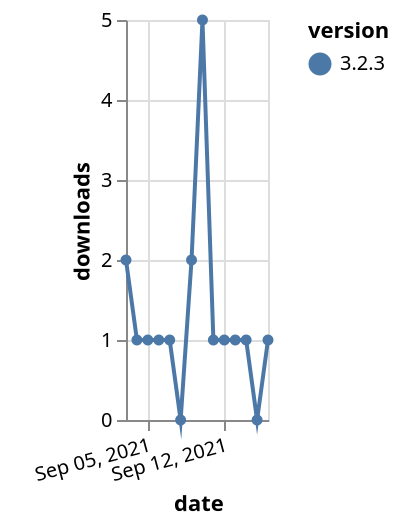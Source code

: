 {"$schema": "https://vega.github.io/schema/vega-lite/v5.json", "description": "A simple bar chart with embedded data.", "data": {"values": [{"date": "2021-09-03", "total": 498, "delta": 2, "version": "3.2.3"}, {"date": "2021-09-04", "total": 499, "delta": 1, "version": "3.2.3"}, {"date": "2021-09-05", "total": 500, "delta": 1, "version": "3.2.3"}, {"date": "2021-09-06", "total": 501, "delta": 1, "version": "3.2.3"}, {"date": "2021-09-07", "total": 502, "delta": 1, "version": "3.2.3"}, {"date": "2021-09-08", "total": 502, "delta": 0, "version": "3.2.3"}, {"date": "2021-09-09", "total": 504, "delta": 2, "version": "3.2.3"}, {"date": "2021-09-10", "total": 509, "delta": 5, "version": "3.2.3"}, {"date": "2021-09-11", "total": 510, "delta": 1, "version": "3.2.3"}, {"date": "2021-09-12", "total": 511, "delta": 1, "version": "3.2.3"}, {"date": "2021-09-13", "total": 512, "delta": 1, "version": "3.2.3"}, {"date": "2021-09-14", "total": 513, "delta": 1, "version": "3.2.3"}, {"date": "2021-09-15", "total": 513, "delta": 0, "version": "3.2.3"}, {"date": "2021-09-16", "total": 514, "delta": 1, "version": "3.2.3"}]}, "width": "container", "mark": {"type": "line", "point": {"filled": true}}, "encoding": {"x": {"field": "date", "type": "temporal", "timeUnit": "yearmonthdate", "title": "date", "axis": {"labelAngle": -15}}, "y": {"field": "delta", "type": "quantitative", "title": "downloads"}, "color": {"field": "version", "type": "nominal"}, "tooltip": {"field": "delta"}}}